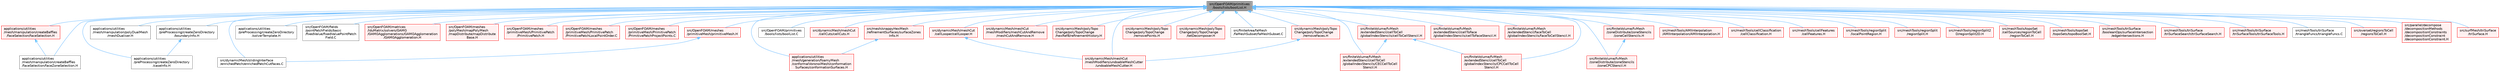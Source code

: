 digraph "src/OpenFOAM/primitives/bools/lists/boolList.H"
{
 // LATEX_PDF_SIZE
  bgcolor="transparent";
  edge [fontname=Helvetica,fontsize=10,labelfontname=Helvetica,labelfontsize=10];
  node [fontname=Helvetica,fontsize=10,shape=box,height=0.2,width=0.4];
  Node1 [id="Node000001",label="src/OpenFOAM/primitives\l/bools/lists/boolList.H",height=0.2,width=0.4,color="gray40", fillcolor="grey60", style="filled", fontcolor="black",tooltip=" "];
  Node1 -> Node2 [id="edge1_Node000001_Node000002",dir="back",color="steelblue1",style="solid",tooltip=" "];
  Node2 [id="Node000002",label="applications/utilities\l/mesh/generation/foamyMesh\l/conformalVoronoiMesh/conformation\lSurfaces/conformationSurfaces.H",height=0.2,width=0.4,color="red", fillcolor="#FFF0F0", style="filled",URL="$conformationSurfaces_8H.html",tooltip=" "];
  Node1 -> Node27 [id="edge2_Node000001_Node000027",dir="back",color="steelblue1",style="solid",tooltip=" "];
  Node27 [id="Node000027",label="applications/utilities\l/mesh/manipulation/createBaffles\l/faceSelection/faceSelection.H",height=0.2,width=0.4,color="red", fillcolor="#FFF0F0", style="filled",URL="$faceSelection_8H.html",tooltip=" "];
  Node27 -> Node28 [id="edge3_Node000027_Node000028",dir="back",color="steelblue1",style="solid",tooltip=" "];
  Node28 [id="Node000028",label="applications/utilities\l/mesh/manipulation/createBaffles\l/faceSelection/faceZoneSelection.H",height=0.2,width=0.4,color="grey40", fillcolor="white", style="filled",URL="$faceZoneSelection_8H.html",tooltip=" "];
  Node1 -> Node28 [id="edge4_Node000001_Node000028",dir="back",color="steelblue1",style="solid",tooltip=" "];
  Node1 -> Node30 [id="edge5_Node000001_Node000030",dir="back",color="steelblue1",style="solid",tooltip=" "];
  Node30 [id="Node000030",label="applications/utilities\l/mesh/manipulation/polyDualMesh\l/meshDualiser.H",height=0.2,width=0.4,color="grey40", fillcolor="white", style="filled",URL="$meshDualiser_8H.html",tooltip=" "];
  Node1 -> Node31 [id="edge6_Node000001_Node000031",dir="back",color="steelblue1",style="solid",tooltip=" "];
  Node31 [id="Node000031",label="applications/utilities\l/preProcessing/createZeroDirectory\l/boundaryInfo.H",height=0.2,width=0.4,color="grey40", fillcolor="white", style="filled",URL="$boundaryInfo_8H.html",tooltip=" "];
  Node31 -> Node32 [id="edge7_Node000031_Node000032",dir="back",color="steelblue1",style="solid",tooltip=" "];
  Node32 [id="Node000032",label="applications/utilities\l/preProcessing/createZeroDirectory\l/caseInfo.H",height=0.2,width=0.4,color="grey40", fillcolor="white", style="filled",URL="$caseInfo_8H.html",tooltip=" "];
  Node1 -> Node32 [id="edge8_Node000001_Node000032",dir="back",color="steelblue1",style="solid",tooltip=" "];
  Node1 -> Node33 [id="edge9_Node000001_Node000033",dir="back",color="steelblue1",style="solid",tooltip=" "];
  Node33 [id="Node000033",label="applications/utilities\l/preProcessing/createZeroDirectory\l/solverTemplate.H",height=0.2,width=0.4,color="grey40", fillcolor="white", style="filled",URL="$solverTemplate_8H.html",tooltip=" "];
  Node1 -> Node34 [id="edge10_Node000001_Node000034",dir="back",color="steelblue1",style="solid",tooltip=" "];
  Node34 [id="Node000034",label="src/OpenFOAM/fields\l/pointPatchFields/basic\l/fixedValue/fixedValuePointPatch\lField.C",height=0.2,width=0.4,color="grey40", fillcolor="white", style="filled",URL="$fixedValuePointPatchField_8C.html",tooltip=" "];
  Node1 -> Node35 [id="edge11_Node000001_Node000035",dir="back",color="steelblue1",style="solid",tooltip=" "];
  Node35 [id="Node000035",label="src/OpenFOAM/matrices\l/lduMatrix/solvers/GAMG\l/GAMGAgglomerations/GAMGAgglomeration\l/GAMGAgglomeration.H",height=0.2,width=0.4,color="red", fillcolor="#FFF0F0", style="filled",URL="$GAMGAgglomeration_8H.html",tooltip=" "];
  Node1 -> Node117 [id="edge12_Node000001_Node000117",dir="back",color="steelblue1",style="solid",tooltip=" "];
  Node117 [id="Node000117",label="src/OpenFOAM/meshes\l/polyMesh/mapPolyMesh\l/mapDistribute/mapDistribute\lBase.H",height=0.2,width=0.4,color="red", fillcolor="#FFF0F0", style="filled",URL="$mapDistributeBase_8H.html",tooltip=" "];
  Node1 -> Node566 [id="edge13_Node000001_Node000566",dir="back",color="steelblue1",style="solid",tooltip=" "];
  Node566 [id="Node000566",label="src/OpenFOAM/meshes\l/primitiveMesh/PrimitivePatch\l/PrimitivePatch.H",height=0.2,width=0.4,color="red", fillcolor="#FFF0F0", style="filled",URL="$PrimitivePatch_8H.html",tooltip=" "];
  Node1 -> Node4817 [id="edge14_Node000001_Node004817",dir="back",color="steelblue1",style="solid",tooltip=" "];
  Node4817 [id="Node004817",label="src/OpenFOAM/meshes\l/primitiveMesh/PrimitivePatch\l/PrimitivePatchLocalPointOrder.C",height=0.2,width=0.4,color="red", fillcolor="#FFF0F0", style="filled",URL="$PrimitivePatchLocalPointOrder_8C.html",tooltip="Orders the local points on the patch for most efficient search."];
  Node1 -> Node4818 [id="edge15_Node000001_Node004818",dir="back",color="steelblue1",style="solid",tooltip=" "];
  Node4818 [id="Node004818",label="src/OpenFOAM/meshes\l/primitiveMesh/PrimitivePatch\l/PrimitivePatchProjectPoints.C",height=0.2,width=0.4,color="red", fillcolor="#FFF0F0", style="filled",URL="$PrimitivePatchProjectPoints_8C.html",tooltip="For every point on the patch find the closest face on the target side. Return a target face label for..."];
  Node1 -> Node4819 [id="edge16_Node000001_Node004819",dir="back",color="steelblue1",style="solid",tooltip=" "];
  Node4819 [id="Node004819",label="src/OpenFOAM/meshes\l/primitiveMesh/primitiveMesh.H",height=0.2,width=0.4,color="red", fillcolor="#FFF0F0", style="filled",URL="$primitiveMesh_8H.html",tooltip=" "];
  Node4819 -> Node4749 [id="edge17_Node004819_Node004749",dir="back",color="steelblue1",style="solid",tooltip=" "];
  Node4749 [id="Node004749",label="src/dynamicMesh/slidingInterface\l/enrichedPatch/enrichedPatchCutFaces.C",height=0.2,width=0.4,color="grey40", fillcolor="white", style="filled",URL="$enrichedPatchCutFaces_8C.html",tooltip="Calculating cut faces of the enriched patch, together with the addressing into master and slave patch..."];
  Node1 -> Node4852 [id="edge18_Node000001_Node004852",dir="back",color="steelblue1",style="solid",tooltip=" "];
  Node4852 [id="Node004852",label="src/OpenFOAM/primitives\l/bools/lists/boolList.C",height=0.2,width=0.4,color="grey40", fillcolor="white", style="filled",URL="$boolList_8C.html",tooltip=" "];
  Node1 -> Node1359 [id="edge19_Node000001_Node001359",dir="back",color="steelblue1",style="solid",tooltip=" "];
  Node1359 [id="Node001359",label="src/dynamicMesh/meshCut\l/cellCuts/cellCuts.H",height=0.2,width=0.4,color="red", fillcolor="#FFF0F0", style="filled",URL="$cellCuts_8H.html",tooltip=" "];
  Node1 -> Node1363 [id="edge20_Node000001_Node001363",dir="back",color="steelblue1",style="solid",tooltip=" "];
  Node1363 [id="Node001363",label="src/dynamicMesh/meshCut\l/cellLooper/cellLooper.H",height=0.2,width=0.4,color="red", fillcolor="#FFF0F0", style="filled",URL="$cellLooper_8H.html",tooltip=" "];
  Node1363 -> Node1368 [id="edge21_Node001363_Node001368",dir="back",color="steelblue1",style="solid",tooltip=" "];
  Node1368 [id="Node001368",label="src/dynamicMesh/meshCut\l/meshModifiers/undoableMeshCutter\l/undoableMeshCutter.H",height=0.2,width=0.4,color="red", fillcolor="#FFF0F0", style="filled",URL="$undoableMeshCutter_8H.html",tooltip=" "];
  Node1 -> Node1370 [id="edge22_Node000001_Node001370",dir="back",color="steelblue1",style="solid",tooltip=" "];
  Node1370 [id="Node001370",label="src/dynamicMesh/meshCut\l/meshModifiers/meshCutAndRemove\l/meshCutAndRemove.H",height=0.2,width=0.4,color="red", fillcolor="#FFF0F0", style="filled",URL="$meshCutAndRemove_8H.html",tooltip=" "];
  Node1 -> Node1368 [id="edge23_Node000001_Node001368",dir="back",color="steelblue1",style="solid",tooltip=" "];
  Node1 -> Node4853 [id="edge24_Node000001_Node004853",dir="back",color="steelblue1",style="solid",tooltip=" "];
  Node4853 [id="Node004853",label="src/dynamicMesh/polyTopo\lChange/polyTopoChange\l/hexRef8/refinementHistory.H",height=0.2,width=0.4,color="red", fillcolor="#FFF0F0", style="filled",URL="$refinementHistory_8H.html",tooltip=" "];
  Node1 -> Node4709 [id="edge25_Node000001_Node004709",dir="back",color="steelblue1",style="solid",tooltip=" "];
  Node4709 [id="Node004709",label="src/dynamicMesh/polyTopo\lChange/polyTopoChange\l/removeFaces.H",height=0.2,width=0.4,color="red", fillcolor="#FFF0F0", style="filled",URL="$removeFaces_8H.html",tooltip=" "];
  Node4709 -> Node1368 [id="edge26_Node004709_Node001368",dir="back",color="steelblue1",style="solid",tooltip=" "];
  Node1 -> Node4854 [id="edge27_Node000001_Node004854",dir="back",color="steelblue1",style="solid",tooltip=" "];
  Node4854 [id="Node004854",label="src/dynamicMesh/polyTopo\lChange/polyTopoChange\l/removePoints.H",height=0.2,width=0.4,color="red", fillcolor="#FFF0F0", style="filled",URL="$removePoints_8H.html",tooltip=" "];
  Node1 -> Node4855 [id="edge28_Node000001_Node004855",dir="back",color="steelblue1",style="solid",tooltip=" "];
  Node4855 [id="Node004855",label="src/dynamicMesh/polyTopo\lChange/polyTopoChange\l/tetDecomposer.H",height=0.2,width=0.4,color="red", fillcolor="#FFF0F0", style="filled",URL="$tetDecomposer_8H.html",tooltip=" "];
  Node1 -> Node4749 [id="edge29_Node000001_Node004749",dir="back",color="steelblue1",style="solid",tooltip=" "];
  Node1 -> Node1451 [id="edge30_Node000001_Node001451",dir="back",color="steelblue1",style="solid",tooltip=" "];
  Node1451 [id="Node001451",label="src/finiteArea/faMesh\l/faMeshSubset/faMeshSubset.C",height=0.2,width=0.4,color="grey40", fillcolor="white", style="filled",URL="$faMeshSubset_8C.html",tooltip=" "];
  Node1 -> Node4720 [id="edge31_Node000001_Node004720",dir="back",color="steelblue1",style="solid",tooltip=" "];
  Node4720 [id="Node004720",label="src/finiteVolume/fvMesh\l/extendedStencil/cellToCell\l/globalIndexStencils/CECCellToCell\lStencil.H",height=0.2,width=0.4,color="red", fillcolor="#FFF0F0", style="filled",URL="$CECCellToCellStencil_8H.html",tooltip=" "];
  Node1 -> Node4724 [id="edge32_Node000001_Node004724",dir="back",color="steelblue1",style="solid",tooltip=" "];
  Node4724 [id="Node004724",label="src/finiteVolume/fvMesh\l/extendedStencil/cellToCell\l/globalIndexStencils/CPCCellToCell\lStencil.H",height=0.2,width=0.4,color="red", fillcolor="#FFF0F0", style="filled",URL="$CPCCellToCellStencil_8H.html",tooltip=" "];
  Node1 -> Node4719 [id="edge33_Node000001_Node004719",dir="back",color="steelblue1",style="solid",tooltip=" "];
  Node4719 [id="Node004719",label="src/finiteVolume/fvMesh\l/extendedStencil/cellToCell\l/globalIndexStencils/cellToCellStencil.H",height=0.2,width=0.4,color="red", fillcolor="#FFF0F0", style="filled",URL="$cellToCellStencil_8H.html",tooltip=" "];
  Node4719 -> Node4720 [id="edge34_Node004719_Node004720",dir="back",color="steelblue1",style="solid",tooltip=" "];
  Node4719 -> Node4724 [id="edge35_Node004719_Node004724",dir="back",color="steelblue1",style="solid",tooltip=" "];
  Node1 -> Node4726 [id="edge36_Node000001_Node004726",dir="back",color="steelblue1",style="solid",tooltip=" "];
  Node4726 [id="Node004726",label="src/finiteVolume/fvMesh\l/extendedStencil/cellToFace\l/globalIndexStencils/cellToFaceStencil.H",height=0.2,width=0.4,color="red", fillcolor="#FFF0F0", style="filled",URL="$cellToFaceStencil_8H.html",tooltip=" "];
  Node1 -> Node4731 [id="edge37_Node000001_Node004731",dir="back",color="steelblue1",style="solid",tooltip=" "];
  Node4731 [id="Node004731",label="src/finiteVolume/fvMesh\l/extendedStencil/faceToCell\l/globalIndexStencils/faceToCellStencil.H",height=0.2,width=0.4,color="red", fillcolor="#FFF0F0", style="filled",URL="$faceToCellStencil_8H.html",tooltip=" "];
  Node1 -> Node3519 [id="edge38_Node000001_Node003519",dir="back",color="steelblue1",style="solid",tooltip=" "];
  Node3519 [id="Node003519",label="src/finiteVolume/fvMesh\l/zoneDistribute/zoneStencils\l/zoneCPCStencil.H",height=0.2,width=0.4,color="red", fillcolor="#FFF0F0", style="filled",URL="$zoneCPCStencil_8H.html",tooltip=" "];
  Node1 -> Node3520 [id="edge39_Node000001_Node003520",dir="back",color="steelblue1",style="solid",tooltip=" "];
  Node3520 [id="Node003520",label="src/finiteVolume/fvMesh\l/zoneDistribute/zoneStencils\l/zoneCellStencils.H",height=0.2,width=0.4,color="red", fillcolor="#FFF0F0", style="filled",URL="$zoneCellStencils_8H.html",tooltip=" "];
  Node3520 -> Node3519 [id="edge40_Node003520_Node003519",dir="back",color="steelblue1",style="solid",tooltip=" "];
  Node1 -> Node4856 [id="edge41_Node000001_Node004856",dir="back",color="steelblue1",style="solid",tooltip=" "];
  Node4856 [id="Node004856",label="src/mesh/snappyHexMesh\l/refinementSurfaces/surfaceZones\lInfo.H",height=0.2,width=0.4,color="red", fillcolor="#FFF0F0", style="filled",URL="$surfaceZonesInfo_8H.html",tooltip=" "];
  Node4856 -> Node2 [id="edge42_Node004856_Node000002",dir="back",color="steelblue1",style="solid",tooltip=" "];
  Node1 -> Node4757 [id="edge43_Node000001_Node004757",dir="back",color="steelblue1",style="solid",tooltip=" "];
  Node4757 [id="Node004757",label="src/meshTools/AMIInterpolation\l/AMIInterpolation/AMIInterpolation.H",height=0.2,width=0.4,color="red", fillcolor="#FFF0F0", style="filled",URL="$AMIInterpolation_8H.html",tooltip=" "];
  Node1 -> Node4858 [id="edge44_Node000001_Node004858",dir="back",color="steelblue1",style="solid",tooltip=" "];
  Node4858 [id="Node004858",label="src/meshTools/cellClassification\l/cellClassification.H",height=0.2,width=0.4,color="red", fillcolor="#FFF0F0", style="filled",URL="$cellClassification_8H.html",tooltip=" "];
  Node1 -> Node4859 [id="edge45_Node000001_Node004859",dir="back",color="steelblue1",style="solid",tooltip=" "];
  Node4859 [id="Node004859",label="src/meshTools/cellFeatures\l/cellFeatures.H",height=0.2,width=0.4,color="red", fillcolor="#FFF0F0", style="filled",URL="$cellFeatures_8H.html",tooltip=" "];
  Node1 -> Node4860 [id="edge46_Node000001_Node004860",dir="back",color="steelblue1",style="solid",tooltip=" "];
  Node4860 [id="Node004860",label="src/meshTools/regionSplit\l/localPointRegion.H",height=0.2,width=0.4,color="red", fillcolor="#FFF0F0", style="filled",URL="$localPointRegion_8H.html",tooltip=" "];
  Node1 -> Node4861 [id="edge47_Node000001_Node004861",dir="back",color="steelblue1",style="solid",tooltip=" "];
  Node4861 [id="Node004861",label="src/meshTools/regionSplit\l/regionSplit.H",height=0.2,width=0.4,color="red", fillcolor="#FFF0F0", style="filled",URL="$regionSplit_8H.html",tooltip=" "];
  Node1 -> Node4740 [id="edge48_Node000001_Node004740",dir="back",color="steelblue1",style="solid",tooltip=" "];
  Node4740 [id="Node004740",label="src/meshTools/regionSplit2\lD/regionSplit2D.H",height=0.2,width=0.4,color="red", fillcolor="#FFF0F0", style="filled",URL="$regionSplit2D_8H.html",tooltip=" "];
  Node1 -> Node4862 [id="edge49_Node000001_Node004862",dir="back",color="steelblue1",style="solid",tooltip=" "];
  Node4862 [id="Node004862",label="src/meshTools/topoSet\l/cellSources/regionToCell\l/regionToCell.H",height=0.2,width=0.4,color="red", fillcolor="#FFF0F0", style="filled",URL="$regionToCell_8H.html",tooltip=" "];
  Node1 -> Node4863 [id="edge50_Node000001_Node004863",dir="back",color="steelblue1",style="solid",tooltip=" "];
  Node4863 [id="Node004863",label="src/meshTools/topoSet\l/topoSets/topoBoolSet.H",height=0.2,width=0.4,color="red", fillcolor="#FFF0F0", style="filled",URL="$topoBoolSet_8H.html",tooltip=" "];
  Node1 -> Node4865 [id="edge51_Node000001_Node004865",dir="back",color="steelblue1",style="solid",tooltip=" "];
  Node4865 [id="Node004865",label="src/meshTools/triSurface\l/booleanOps/surfaceIntersection\l/edgeIntersections.H",height=0.2,width=0.4,color="red", fillcolor="#FFF0F0", style="filled",URL="$edgeIntersections_8H.html",tooltip=" "];
  Node1 -> Node4672 [id="edge52_Node000001_Node004672",dir="back",color="steelblue1",style="solid",tooltip=" "];
  Node4672 [id="Node004672",label="src/meshTools/triSurface\l/triSurfaceSearch/triSurfaceSearch.H",height=0.2,width=0.4,color="red", fillcolor="#FFF0F0", style="filled",URL="$triSurfaceSearch_8H.html",tooltip=" "];
  Node1 -> Node4866 [id="edge53_Node000001_Node004866",dir="back",color="steelblue1",style="solid",tooltip=" "];
  Node4866 [id="Node004866",label="src/meshTools/triSurface\l/triSurfaceTools/triSurfaceTools.H",height=0.2,width=0.4,color="red", fillcolor="#FFF0F0", style="filled",URL="$triSurfaceTools_8H.html",tooltip=" "];
  Node1 -> Node4868 [id="edge54_Node000001_Node004868",dir="back",color="steelblue1",style="solid",tooltip=" "];
  Node4868 [id="Node004868",label="src/meshTools/triSurface\l/triangleFuncs/triangleFuncs.C",height=0.2,width=0.4,color="grey40", fillcolor="white", style="filled",URL="$triangleFuncs_8C.html",tooltip=" "];
  Node1 -> Node4869 [id="edge55_Node000001_Node004869",dir="back",color="steelblue1",style="solid",tooltip=" "];
  Node4869 [id="Node004869",label="src/overset/regionsToCell\l/regionsToCell.H",height=0.2,width=0.4,color="red", fillcolor="#FFF0F0", style="filled",URL="$regionsToCell_8H.html",tooltip=" "];
  Node1 -> Node4870 [id="edge56_Node000001_Node004870",dir="back",color="steelblue1",style="solid",tooltip=" "];
  Node4870 [id="Node004870",label="src/parallel/decompose\l/decompositionMethods\l/decompositionConstraints\l/decompositionConstraint\l/decompositionConstraint.H",height=0.2,width=0.4,color="red", fillcolor="#FFF0F0", style="filled",URL="$decompositionConstraint_8H.html",tooltip=" "];
  Node1 -> Node4655 [id="edge57_Node000001_Node004655",dir="back",color="steelblue1",style="solid",tooltip=" "];
  Node4655 [id="Node004655",label="src/surfMesh/triSurface\l/triSurface.H",height=0.2,width=0.4,color="red", fillcolor="#FFF0F0", style="filled",URL="$triSurface_8H.html",tooltip=" "];
}
